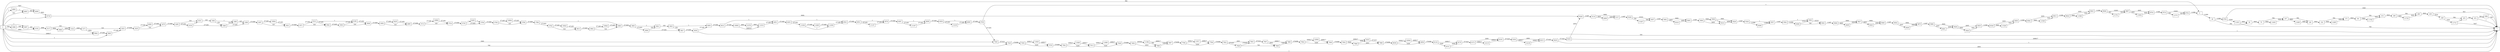 digraph {
	graph [rankdir=LR]
	node [shape=rectangle]
	2 -> 29 [label=11668]
	29 -> 50 [label=582]
	29 -> 8783 [label=11086]
	50 -> 75 [label=9063]
	75 -> 107 [label=582]
	75 -> 11645 [label=8481]
	107 -> 128 [label=582]
	107 -> 11665 [label=8481]
	128 -> 152 [label=9063]
	152 -> 173 [label=582]
	152 -> 11685 [label=8481]
	173 -> 191 [label=9063]
	191 -> 212 [label=582]
	191 -> 11705 [label=8481]
	212 -> 248 [label=9063]
	248 -> 269 [label=582]
	248 -> 11725 [label=8481]
	269 -> 439 [label=9063]
	439 -> 1 [label=823]
	439 -> 449 [label=8240]
	449 -> 470 [label=582]
	449 -> 11731 [label=7658]
	470 -> 474 [label=583]
	474 -> 1 [label=1]
	474 -> 1982 [label=582]
	1982 -> 1 [label=582]
	3096 -> 3097 [label=324]
	3097 -> 3102 [label=325]
	3102 -> 3117 [label=2988]
	3117 -> 3142 [label=324]
	3117 -> 5960 [label=2664]
	3142 -> 3171 [label=2988]
	3171 -> 3223 [label=324]
	3171 -> 5964 [label=2664]
	3223 -> 3225 [label=271806]
	3225 -> 3275 [label=324]
	3225 -> 6060 [label=271482]
	3275 -> 3285 [label=271806]
	3285 -> 3331 [label=324]
	3285 -> 6104 [label=271482]
	3331 -> 3364 [label=325]
	3364 -> 3366 [label=324]
	3364 -> 3385 [label=1]
	3366 -> 3385 [label=324]
	3366 -> 3388 [label=271481]
	3385 -> 3388 [label=325]
	3388 -> 3397 [label=271806]
	3397 -> 3421 [label=325]
	3397 -> 10844 [label=271481]
	3421 -> 3571 [label=271806]
	3571 -> 3592 [label=324]
	3571 -> 6141 [label=271482]
	3592 -> 3593 [label=271805]
	3593 -> 3648 [label=324]
	3593 -> 6160 [label=271481]
	3648 -> 3658 [label=271806]
	3658 -> 3685 [label=324]
	3658 -> 6225 [label=271482]
	3685 -> 3713 [label=271806]
	3713 -> 3734 [label=325]
	3713 -> 10884 [label=271481]
	3734 -> 3735 [label=271806]
	3735 -> 3756 [label=271805]
	3735 -> 6245 [label=1]
	3756 -> 3759 [label=271806]
	3759 -> 3780 [label=325]
	3759 -> 10904 [label=271481]
	3780 -> 3788 [label=271806]
	3788 -> 3792 [label=271805]
	3788 -> 3883 [label=1]
	3792 -> 3813 [label=324]
	3792 -> 10924 [label=271481]
	3813 -> 3862 [label=271805]
	3862 -> 3883 [label=324]
	3862 -> 10944 [label=271481]
	3883 -> 3900 [label=271806]
	3900 -> 3906 [label=271805]
	3900 -> 3921 [label=1]
	3906 -> 3921 [label=324]
	3906 -> 3927 [label=271481]
	3921 -> 3925 [label=325]
	3925 -> 3927 [label=324]
	3925 -> 6404 [label=1]
	3927 -> 3939 [label=271805]
	3939 -> 1 [label=324]
	3939 -> 6404 [label=271481]
	4682 -> 4683 [label=1]
	4683 -> 4699 [label=824]
	4699 -> 4718 [label=8481]
	4718 -> 5039 [label=8482]
	5039 -> 5116 [label=11087]
	5116 -> 5137 [label=8482]
	5116 -> 8299 [label=2605]
	5137 -> 5436 [label=11087]
	5436 -> 5457 [label=10322]
	5436 -> 11427 [label=765]
	5457 -> 5462 [label=11087]
	5462 -> 5483 [label=8482]
	5462 -> 8319 [label=2605]
	5483 -> 5484 [label=11087]
	5484 -> 5508 [label=8482]
	5484 -> 5515 [label=2605]
	5508 -> 5515 [label=1]
	5508 -> 5529 [label=8481]
	5515 -> 5529 [label=2606]
	5529 -> 5536 [label=11087]
	5536 -> 5557 [label=1]
	5536 -> 8369 [label=11086]
	5557 -> 5562 [label=11087]
	5562 -> 5583 [label=1]
	5562 -> 8380 [label=11086]
	5583 -> 5593 [label=10322]
	5593 -> 5806 [label=11087]
	5806 -> 5827 [label=8482]
	5806 -> 8409 [label=2605]
	5827 -> 5848 [label=8482]
	5827 -> 8429 [label=2605]
	5848 -> 5854 [label=11087]
	5854 -> 5875 [label=8482]
	5854 -> 8449 [label=2605]
	5875 -> 5896 [label=11087]
	5896 -> 5929 [label=8482]
	5896 -> 8481 [label=2605]
	5929 -> 5944 [label=8482]
	5929 -> 8535 [label=2605]
	5944 -> 1 [label=1]
	5944 -> 8535 [label=8481]
	5960 -> 3142 [label=2664]
	5964 -> 5965 [label=271481]
	5965 -> 3223 [label=271482]
	6060 -> 3275 [label=271482]
	6104 -> 3331 [label=1]
	6104 -> 3366 [label=271481]
	6141 -> 3592 [label=271481]
	6141 -> 6160 [label=1]
	6160 -> 3648 [label=271482]
	6225 -> 3685 [label=271482]
	6245 -> 3756 [label=1]
	6404 -> 6412 [label=271482]
	6412 -> 10995 [label=271481]
	6412 -> 6451 [label=1]
	6451 -> 6453 [label=271482]
	6453 -> 6543 [label=1]
	6453 -> 11038 [label=271481]
	6543 -> 6551 [label=271482]
	6551 -> 6578 [label=1]
	6551 -> 11147 [label=271481]
	6578 -> 6587 [label=271482]
	6587 -> 6608 [label=1]
	6587 -> 11167 [label=271481]
	6608 -> 6638 [label=271482]
	6638 -> 6690 [label=1]
	6638 -> 11218 [label=271481]
	6690 -> 6740 [label=271482]
	6740 -> 1 [label=1]
	6740 -> 7520 [label=271481]
	7520 -> 7525 [label=273321]
	7525 -> 7555 [label=274086]
	7555 -> 7576 [label=5269]
	7555 -> 11825 [label=268817]
	7576 -> 7592 [label=274086]
	7592 -> 7613 [label=5269]
	7592 -> 11845 [label=268817]
	7613 -> 7649 [label=5269]
	7613 -> 11880 [label=268817]
	7649 -> 7659 [label=274086]
	7659 -> 7680 [label=4503]
	7659 -> 11384 [label=269583]
	7680 -> 7697 [label=5269]
	7697 -> 7766 [label=274086]
	7766 -> 7796 [label=5269]
	7766 -> 11917 [label=268817]
	7796 -> 7822 [label=274086]
	7822 -> 7828 [label=271423]
	7822 -> 7843 [label=2663]
	7828 -> 7843 [label=270658]
	7828 -> 7849 [label=765]
	7843 -> 7847 [label=273321]
	7847 -> 7849 [label=4504]
	7847 -> 7890 [label=268817]
	7849 -> 7890 [label=5269]
	7890 -> 7902 [label=274086]
	7902 -> 7948 [label=5269]
	7902 -> 12004 [label=268817]
	7948 -> 7954 [label=274086]
	7954 -> 7968 [label=5269]
	7954 -> 7975 [label=268817]
	7968 -> 7975 [label=2606]
	7968 -> 7989 [label=2663]
	7975 -> 7989 [label=271423]
	7989 -> 8036 [label=274086]
	8036 -> 8058 [label=5269]
	8036 -> 12044 [label=268817]
	8058 -> 8118 [label=274086]
	8118 -> 8151 [label=5269]
	8118 -> 8170 [label=268817]
	8151 -> 1 [label=2663]
	8151 -> 8170 [label=2606]
	8170 -> 8172 [label=271423]
	8172 -> 8193 [label=2606]
	8172 -> 12115 [label=268817]
	8193 -> 8194 [label=271423]
	8194 -> 8215 [label=2606]
	8194 -> 12135 [label=268817]
	8215 -> 8220 [label=271423]
	8220 -> 1 [label=1]
	8220 -> 8232 [label=271422]
	8232 -> 1 [label=268817]
	8232 -> 5039 [label=2605]
	8299 -> 5137 [label=2605]
	8319 -> 5483 [label=2605]
	8369 -> 5557 [label=11086]
	8380 -> 5583 [label=10321]
	8380 -> 5593 [label=765]
	8409 -> 5827 [label=2605]
	8429 -> 5848 [label=2605]
	8449 -> 5875 [label=2605]
	8481 -> 5929 [label=2605]
	8535 -> 8538 [label=11086]
	8538 -> 8559 [label=2605]
	8538 -> 11529 [label=8481]
	8559 -> 8592 [label=11086]
	8592 -> 8613 [label=2605]
	8592 -> 11549 [label=8481]
	8613 -> 8622 [label=11086]
	8622 -> 8643 [label=2605]
	8622 -> 11569 [label=8481]
	8643 -> 8646 [label=11086]
	8646 -> 8667 [label=10263]
	8646 -> 11751 [label=823]
	8667 -> 8703 [label=2605]
	8667 -> 11604 [label=8481]
	8703 -> 8733 [label=11086]
	8733 -> 8754 [label=10263]
	8733 -> 11771 [label=823]
	8754 -> 2 [label=11086]
	8783 -> 1 [label=1840]
	8783 -> 11451 [label=9246]
	10844 -> 3421 [label=271481]
	10884 -> 3734 [label=271481]
	10904 -> 3780 [label=271481]
	10924 -> 3813 [label=271481]
	10944 -> 3883 [label=271481]
	10995 -> 11010 [label=268818]
	10995 -> 12152 [label=2663]
	11010 -> 6451 [label=271481]
	11038 -> 11059 [label=1]
	11038 -> 11805 [label=271480]
	11059 -> 6543 [label=271481]
	11147 -> 6578 [label=271481]
	11167 -> 6608 [label=271481]
	11218 -> 6690 [label=271481]
	11384 -> 7680 [label=766]
	11384 -> 7697 [label=268817]
	11427 -> 5457 [label=765]
	11451 -> 1 [label=765]
	11451 -> 50 [label=8481]
	11529 -> 8559 [label=8481]
	11549 -> 8613 [label=8481]
	11569 -> 8643 [label=8481]
	11604 -> 8703 [label=8481]
	11645 -> 107 [label=8481]
	11665 -> 128 [label=8481]
	11685 -> 173 [label=8481]
	11705 -> 212 [label=8481]
	11725 -> 269 [label=8481]
	11731 -> 1 [label=7657]
	11731 -> 470 [label=1]
	11751 -> 8667 [label=823]
	11771 -> 8754 [label=823]
	11805 -> 11059 [label=271480]
	11825 -> 7576 [label=268817]
	11845 -> 7613 [label=268817]
	11880 -> 7649 [label=268817]
	11917 -> 7796 [label=268817]
	12004 -> 7948 [label=268817]
	12044 -> 8058 [label=268817]
	12115 -> 8193 [label=268817]
	12135 -> 8215 [label=268817]
	12152 -> 11010 [label=2663]
	0 -> 2 [label=582]
	0 -> 3097 [label=1]
	0 -> 7520 [label=1840]
	0 -> 5965 [label=1]
	0 -> 7525 [label=765]
	0 -> 4699 [label=7657]
	0 -> 4683 [label=823]
	0 -> 4718 [label=1]
	0 -> 5964 [label=268817]
	0 -> 3096 [label=324]
	0 -> 4682 [label=1]
	0 -> 1 [label=1]
	0 -> 3102 [label=2663]
}

